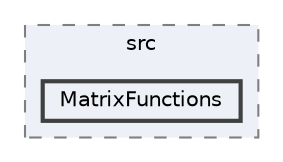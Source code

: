 digraph "external/taskflow/3rd-party/eigen-3.3.7/unsupported/Eigen/src/MatrixFunctions"
{
 // LATEX_PDF_SIZE
  bgcolor="transparent";
  edge [fontname=Helvetica,fontsize=10,labelfontname=Helvetica,labelfontsize=10];
  node [fontname=Helvetica,fontsize=10,shape=box,height=0.2,width=0.4];
  compound=true
  subgraph clusterdir_9f83894f9d9ad8e6fa2d07b6fb700861 {
    graph [ bgcolor="#edf0f7", pencolor="grey50", label="src", fontname=Helvetica,fontsize=10 style="filled,dashed", URL="dir_9f83894f9d9ad8e6fa2d07b6fb700861.html",tooltip=""]
  dir_0a54956c3246a01f5613e5d9107be6b5 [label="MatrixFunctions", fillcolor="#edf0f7", color="grey25", style="filled,bold", URL="dir_0a54956c3246a01f5613e5d9107be6b5.html",tooltip=""];
  }
}
